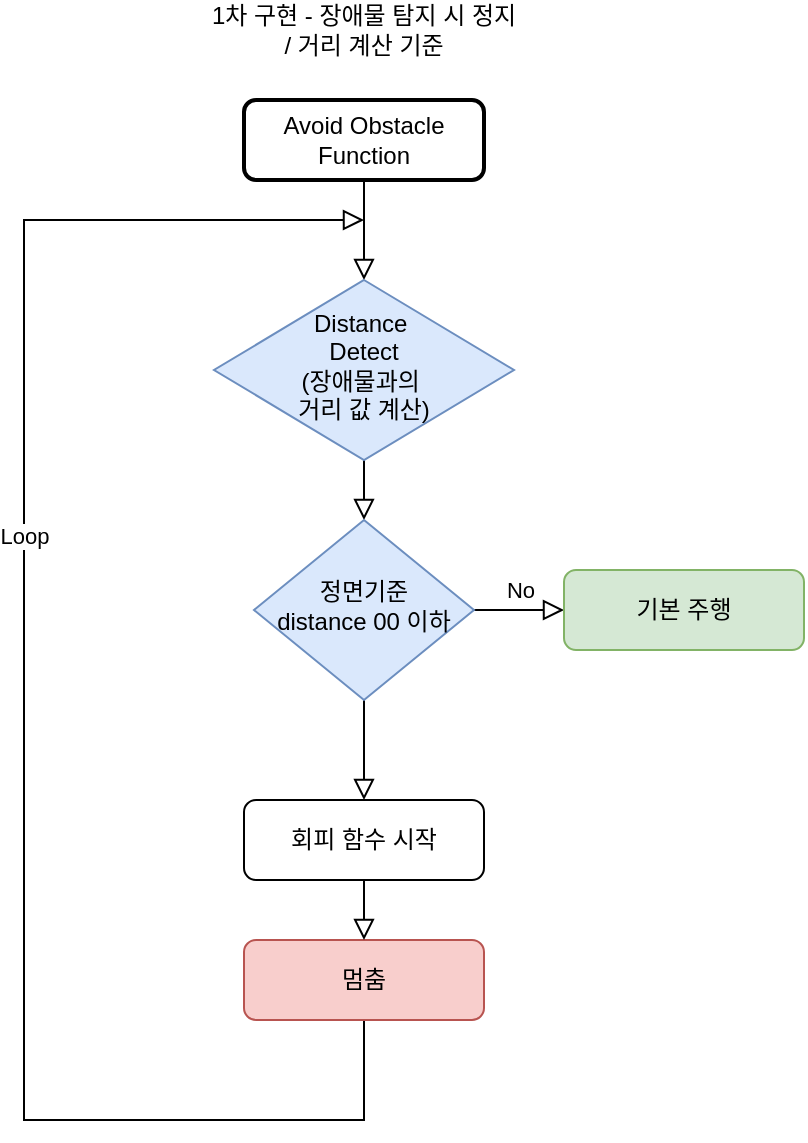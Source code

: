 <mxfile version="24.2.2" type="github" pages="2">
  <diagram id="C5RBs43oDa-KdzZeNtuy" name="장애물 회피">
    <mxGraphModel dx="582" dy="521" grid="1" gridSize="10" guides="1" tooltips="1" connect="1" arrows="1" fold="1" page="1" pageScale="1" pageWidth="827" pageHeight="1169" math="0" shadow="0">
      <root>
        <mxCell id="WIyWlLk6GJQsqaUBKTNV-0" />
        <mxCell id="WIyWlLk6GJQsqaUBKTNV-1" parent="WIyWlLk6GJQsqaUBKTNV-0" />
        <mxCell id="WIyWlLk6GJQsqaUBKTNV-2" value="" style="rounded=0;html=1;jettySize=auto;orthogonalLoop=1;fontSize=11;endArrow=block;endFill=0;endSize=8;strokeWidth=1;shadow=0;labelBackgroundColor=none;edgeStyle=orthogonalEdgeStyle;" parent="WIyWlLk6GJQsqaUBKTNV-1" source="WIyWlLk6GJQsqaUBKTNV-3" target="WIyWlLk6GJQsqaUBKTNV-6" edge="1">
          <mxGeometry relative="1" as="geometry" />
        </mxCell>
        <mxCell id="WIyWlLk6GJQsqaUBKTNV-3" value="Avoid Obstacle Function" style="rounded=1;whiteSpace=wrap;html=1;fontSize=12;glass=0;strokeWidth=2;shadow=0;" parent="WIyWlLk6GJQsqaUBKTNV-1" vertex="1">
          <mxGeometry x="160" y="80" width="120" height="40" as="geometry" />
        </mxCell>
        <mxCell id="WIyWlLk6GJQsqaUBKTNV-4" value="" style="rounded=0;html=1;jettySize=auto;orthogonalLoop=1;fontSize=11;endArrow=block;endFill=0;endSize=8;strokeWidth=1;shadow=0;labelBackgroundColor=none;edgeStyle=orthogonalEdgeStyle;" parent="WIyWlLk6GJQsqaUBKTNV-1" source="WIyWlLk6GJQsqaUBKTNV-6" target="WIyWlLk6GJQsqaUBKTNV-10" edge="1">
          <mxGeometry y="20" relative="1" as="geometry">
            <mxPoint as="offset" />
          </mxGeometry>
        </mxCell>
        <mxCell id="WIyWlLk6GJQsqaUBKTNV-6" value="Distance&amp;nbsp;&lt;div&gt;Detect&lt;br&gt;(장애물과의&amp;nbsp;&lt;/div&gt;&lt;div&gt;거리 값 계산)&lt;/div&gt;" style="rhombus;whiteSpace=wrap;html=1;shadow=0;fontFamily=Helvetica;fontSize=12;align=center;strokeWidth=1;spacing=6;spacingTop=-4;fillColor=#dae8fc;strokeColor=#6c8ebf;" parent="WIyWlLk6GJQsqaUBKTNV-1" vertex="1">
          <mxGeometry x="145" y="170" width="150" height="90" as="geometry" />
        </mxCell>
        <mxCell id="WIyWlLk6GJQsqaUBKTNV-8" value="" style="rounded=0;html=1;jettySize=auto;orthogonalLoop=1;fontSize=11;endArrow=block;endFill=0;endSize=8;strokeWidth=1;shadow=0;labelBackgroundColor=none;edgeStyle=orthogonalEdgeStyle;" parent="WIyWlLk6GJQsqaUBKTNV-1" source="WIyWlLk6GJQsqaUBKTNV-10" target="WIyWlLk6GJQsqaUBKTNV-11" edge="1">
          <mxGeometry x="-0.6" y="20" relative="1" as="geometry">
            <mxPoint as="offset" />
          </mxGeometry>
        </mxCell>
        <mxCell id="WIyWlLk6GJQsqaUBKTNV-9" value="No" style="edgeStyle=orthogonalEdgeStyle;rounded=0;html=1;jettySize=auto;orthogonalLoop=1;fontSize=11;endArrow=block;endFill=0;endSize=8;strokeWidth=1;shadow=0;labelBackgroundColor=none;" parent="WIyWlLk6GJQsqaUBKTNV-1" source="WIyWlLk6GJQsqaUBKTNV-10" target="WIyWlLk6GJQsqaUBKTNV-12" edge="1">
          <mxGeometry y="10" relative="1" as="geometry">
            <mxPoint as="offset" />
          </mxGeometry>
        </mxCell>
        <mxCell id="WIyWlLk6GJQsqaUBKTNV-10" value="정면기준&lt;div&gt;distance 00 이하&lt;/div&gt;" style="rhombus;whiteSpace=wrap;html=1;shadow=0;fontFamily=Helvetica;fontSize=12;align=center;strokeWidth=1;spacing=6;spacingTop=-4;fillColor=#dae8fc;strokeColor=#6c8ebf;" parent="WIyWlLk6GJQsqaUBKTNV-1" vertex="1">
          <mxGeometry x="165" y="290" width="110" height="90" as="geometry" />
        </mxCell>
        <mxCell id="WIyWlLk6GJQsqaUBKTNV-11" value="회피 함수 시작" style="rounded=1;whiteSpace=wrap;html=1;fontSize=12;glass=0;strokeWidth=1;shadow=0;" parent="WIyWlLk6GJQsqaUBKTNV-1" vertex="1">
          <mxGeometry x="160" y="430" width="120" height="40" as="geometry" />
        </mxCell>
        <mxCell id="WIyWlLk6GJQsqaUBKTNV-12" value="기본 주행" style="rounded=1;whiteSpace=wrap;html=1;fontSize=12;glass=0;strokeWidth=1;shadow=0;fillColor=#d5e8d4;strokeColor=#82b366;" parent="WIyWlLk6GJQsqaUBKTNV-1" vertex="1">
          <mxGeometry x="320" y="315" width="120" height="40" as="geometry" />
        </mxCell>
        <mxCell id="Fqh6-cSGDwik0ujLAvE0-13" value="" style="rounded=0;html=1;jettySize=auto;orthogonalLoop=1;fontSize=11;endArrow=block;endFill=0;endSize=8;strokeWidth=1;shadow=0;labelBackgroundColor=none;edgeStyle=orthogonalEdgeStyle;exitX=0.5;exitY=1;exitDx=0;exitDy=0;" parent="WIyWlLk6GJQsqaUBKTNV-1" source="Fqh6-cSGDwik0ujLAvE0-14" edge="1">
          <mxGeometry y="20" relative="1" as="geometry">
            <mxPoint as="offset" />
            <mxPoint x="180" y="580" as="sourcePoint" />
            <mxPoint x="220" y="140" as="targetPoint" />
            <Array as="points">
              <mxPoint x="220" y="590" />
              <mxPoint x="50" y="590" />
              <mxPoint x="50" y="140" />
            </Array>
          </mxGeometry>
        </mxCell>
        <mxCell id="Fqh6-cSGDwik0ujLAvE0-41" value="Loop" style="edgeLabel;html=1;align=center;verticalAlign=middle;resizable=0;points=[];" parent="Fqh6-cSGDwik0ujLAvE0-13" vertex="1" connectable="0">
          <mxGeometry x="0.222" relative="1" as="geometry">
            <mxPoint y="1" as="offset" />
          </mxGeometry>
        </mxCell>
        <mxCell id="Fqh6-cSGDwik0ujLAvE0-14" value="멈춤" style="rounded=1;whiteSpace=wrap;html=1;fontSize=12;glass=0;strokeWidth=1;shadow=0;fillColor=#f8cecc;strokeColor=#b85450;" parent="WIyWlLk6GJQsqaUBKTNV-1" vertex="1">
          <mxGeometry x="160" y="500" width="120" height="40" as="geometry" />
        </mxCell>
        <mxCell id="Fqh6-cSGDwik0ujLAvE0-17" value="" style="rounded=0;html=1;jettySize=auto;orthogonalLoop=1;fontSize=11;endArrow=block;endFill=0;endSize=8;strokeWidth=1;shadow=0;labelBackgroundColor=none;edgeStyle=orthogonalEdgeStyle;exitX=0.5;exitY=1;exitDx=0;exitDy=0;entryX=0.5;entryY=0;entryDx=0;entryDy=0;" parent="WIyWlLk6GJQsqaUBKTNV-1" source="WIyWlLk6GJQsqaUBKTNV-11" target="Fqh6-cSGDwik0ujLAvE0-14" edge="1">
          <mxGeometry x="-0.6" y="20" relative="1" as="geometry">
            <mxPoint as="offset" />
            <mxPoint x="230" y="390" as="sourcePoint" />
            <mxPoint x="230" y="440" as="targetPoint" />
            <Array as="points">
              <mxPoint x="220" y="480" />
              <mxPoint x="220" y="480" />
            </Array>
          </mxGeometry>
        </mxCell>
        <mxCell id="Fqh6-cSGDwik0ujLAvE0-36" value="1차 구현 - 장애물 탐지 시 정지&lt;div&gt;/ 거리 계산 기준&lt;/div&gt;" style="text;html=1;align=center;verticalAlign=middle;whiteSpace=wrap;rounded=0;" parent="WIyWlLk6GJQsqaUBKTNV-1" vertex="1">
          <mxGeometry x="120" y="30" width="200" height="30" as="geometry" />
        </mxCell>
      </root>
    </mxGraphModel>
  </diagram>
  <diagram id="fCtqGtclymZNNRJB8jqJ" name="페이지-2">
    <mxGraphModel dx="2163" dy="1631" grid="0" gridSize="10" guides="1" tooltips="1" connect="1" arrows="1" fold="1" page="0" pageScale="1" pageWidth="827" pageHeight="1169" math="0" shadow="0">
      <root>
        <mxCell id="0" />
        <mxCell id="1" parent="0" />
        <mxCell id="c185-00E7AvH8evuDopH-1" value="" style="rounded=0;html=1;jettySize=auto;orthogonalLoop=1;fontSize=11;endArrow=block;endFill=0;endSize=8;strokeWidth=1;shadow=0;labelBackgroundColor=none;edgeStyle=orthogonalEdgeStyle;" edge="1" parent="1" source="c185-00E7AvH8evuDopH-2" target="c185-00E7AvH8evuDopH-4">
          <mxGeometry relative="1" as="geometry" />
        </mxCell>
        <mxCell id="c185-00E7AvH8evuDopH-2" value="Avoid Obstacle Function" style="rounded=1;whiteSpace=wrap;html=1;fontSize=12;glass=0;strokeWidth=1;shadow=0;" vertex="1" parent="1">
          <mxGeometry x="680" y="80" width="120" height="40" as="geometry" />
        </mxCell>
        <mxCell id="c185-00E7AvH8evuDopH-3" value="" style="rounded=0;html=1;jettySize=auto;orthogonalLoop=1;fontSize=11;endArrow=block;endFill=0;endSize=8;strokeWidth=1;shadow=0;labelBackgroundColor=none;edgeStyle=orthogonalEdgeStyle;" edge="1" parent="1" source="c185-00E7AvH8evuDopH-4" target="c185-00E7AvH8evuDopH-7">
          <mxGeometry y="20" relative="1" as="geometry">
            <mxPoint as="offset" />
          </mxGeometry>
        </mxCell>
        <mxCell id="c185-00E7AvH8evuDopH-4" value="Distance&amp;nbsp;&lt;div&gt;Detect&lt;/div&gt;" style="rhombus;whiteSpace=wrap;html=1;shadow=0;fontFamily=Helvetica;fontSize=12;align=center;strokeWidth=1;spacing=6;spacingTop=-4;" vertex="1" parent="1">
          <mxGeometry x="690" y="160" width="100" height="80" as="geometry" />
        </mxCell>
        <mxCell id="c185-00E7AvH8evuDopH-5" value="" style="rounded=0;html=1;jettySize=auto;orthogonalLoop=1;fontSize=11;endArrow=block;endFill=0;endSize=8;strokeWidth=1;shadow=0;labelBackgroundColor=none;edgeStyle=orthogonalEdgeStyle;" edge="1" parent="1" source="c185-00E7AvH8evuDopH-7" target="c185-00E7AvH8evuDopH-8">
          <mxGeometry x="-0.6" y="20" relative="1" as="geometry">
            <mxPoint as="offset" />
          </mxGeometry>
        </mxCell>
        <mxCell id="c185-00E7AvH8evuDopH-6" value="No" style="edgeStyle=orthogonalEdgeStyle;rounded=0;html=1;jettySize=auto;orthogonalLoop=1;fontSize=11;endArrow=block;endFill=0;endSize=8;strokeWidth=1;shadow=0;labelBackgroundColor=none;" edge="1" parent="1" source="c185-00E7AvH8evuDopH-7" target="c185-00E7AvH8evuDopH-9">
          <mxGeometry y="10" relative="1" as="geometry">
            <mxPoint as="offset" />
          </mxGeometry>
        </mxCell>
        <mxCell id="c185-00E7AvH8evuDopH-7" value="정면기준&lt;div&gt;distance 00 이하&lt;/div&gt;" style="rhombus;whiteSpace=wrap;html=1;shadow=0;fontFamily=Helvetica;fontSize=12;align=center;strokeWidth=1;spacing=6;spacingTop=-4;" vertex="1" parent="1">
          <mxGeometry x="685" y="270" width="110" height="90" as="geometry" />
        </mxCell>
        <mxCell id="c185-00E7AvH8evuDopH-8" value="정면 탐지" style="rounded=1;whiteSpace=wrap;html=1;fontSize=12;glass=0;strokeWidth=1;shadow=0;" vertex="1" parent="1">
          <mxGeometry x="680" y="410" width="120" height="40" as="geometry" />
        </mxCell>
        <mxCell id="c185-00E7AvH8evuDopH-9" value="기본 주행" style="rounded=1;whiteSpace=wrap;html=1;fontSize=12;glass=0;strokeWidth=1;shadow=0;" vertex="1" parent="1">
          <mxGeometry x="840" y="295" width="120" height="40" as="geometry" />
        </mxCell>
        <mxCell id="c185-00E7AvH8evuDopH-10" style="edgeStyle=orthogonalEdgeStyle;rounded=0;orthogonalLoop=1;jettySize=auto;html=1;exitX=0.5;exitY=1;exitDx=0;exitDy=0;entryX=0.5;entryY=0;entryDx=0;entryDy=0;" edge="1" parent="1" source="c185-00E7AvH8evuDopH-11" target="c185-00E7AvH8evuDopH-18">
          <mxGeometry relative="1" as="geometry" />
        </mxCell>
        <mxCell id="c185-00E7AvH8evuDopH-11" value="오른쪽 탐지" style="rounded=1;whiteSpace=wrap;html=1;fontSize=12;glass=0;strokeWidth=1;shadow=0;" vertex="1" parent="1">
          <mxGeometry x="820" y="410" width="120" height="40" as="geometry" />
        </mxCell>
        <mxCell id="c185-00E7AvH8evuDopH-12" style="edgeStyle=orthogonalEdgeStyle;rounded=0;orthogonalLoop=1;jettySize=auto;html=1;exitX=0.5;exitY=1;exitDx=0;exitDy=0;entryX=0.5;entryY=0;entryDx=0;entryDy=0;" edge="1" parent="1" source="c185-00E7AvH8evuDopH-13" target="c185-00E7AvH8evuDopH-20">
          <mxGeometry relative="1" as="geometry" />
        </mxCell>
        <mxCell id="c185-00E7AvH8evuDopH-13" value="왼쪽 탐지" style="rounded=1;whiteSpace=wrap;html=1;fontSize=12;glass=0;strokeWidth=1;shadow=0;" vertex="1" parent="1">
          <mxGeometry x="540" y="410" width="120" height="40" as="geometry" />
        </mxCell>
        <mxCell id="c185-00E7AvH8evuDopH-14" value="Touch" style="edgeStyle=orthogonalEdgeStyle;rounded=0;html=1;jettySize=auto;orthogonalLoop=1;fontSize=11;endArrow=block;endFill=0;endSize=8;strokeWidth=1;shadow=0;labelBackgroundColor=none;entryX=0.5;entryY=0;entryDx=0;entryDy=0;" edge="1" parent="1" target="c185-00E7AvH8evuDopH-11">
          <mxGeometry y="10" relative="1" as="geometry">
            <mxPoint as="offset" />
            <mxPoint x="740" y="380" as="sourcePoint" />
            <mxPoint x="785" y="380" as="targetPoint" />
          </mxGeometry>
        </mxCell>
        <mxCell id="c185-00E7AvH8evuDopH-15" value="Near by" style="edgeStyle=orthogonalEdgeStyle;rounded=0;html=1;jettySize=auto;orthogonalLoop=1;fontSize=11;endArrow=block;endFill=0;endSize=8;strokeWidth=1;shadow=0;labelBackgroundColor=none;" edge="1" parent="1">
          <mxGeometry x="-0.518" y="-11" relative="1" as="geometry">
            <mxPoint as="offset" />
            <mxPoint x="740" y="380" as="sourcePoint" />
            <mxPoint x="600" y="410" as="targetPoint" />
            <Array as="points">
              <mxPoint x="740" y="380" />
              <mxPoint x="740" y="381" />
              <mxPoint x="600" y="381" />
            </Array>
          </mxGeometry>
        </mxCell>
        <mxCell id="c185-00E7AvH8evuDopH-16" value="" style="rounded=0;html=1;jettySize=auto;orthogonalLoop=1;fontSize=11;endArrow=block;endFill=0;endSize=8;strokeWidth=1;shadow=0;labelBackgroundColor=none;edgeStyle=orthogonalEdgeStyle;" edge="1" parent="1">
          <mxGeometry y="20" relative="1" as="geometry">
            <mxPoint as="offset" />
            <mxPoint x="750" y="690" as="sourcePoint" />
            <mxPoint x="740" y="130" as="targetPoint" />
            <Array as="points">
              <mxPoint x="530" y="690" />
              <mxPoint x="530" y="130" />
            </Array>
          </mxGeometry>
        </mxCell>
        <mxCell id="c185-00E7AvH8evuDopH-17" style="edgeStyle=orthogonalEdgeStyle;rounded=0;orthogonalLoop=1;jettySize=auto;html=1;exitX=0.5;exitY=1;exitDx=0;exitDy=0;" edge="1" parent="1" source="c185-00E7AvH8evuDopH-18">
          <mxGeometry relative="1" as="geometry">
            <mxPoint x="750" y="690" as="targetPoint" />
            <Array as="points">
              <mxPoint x="880" y="670" />
              <mxPoint x="751" y="670" />
              <mxPoint x="751" y="690" />
            </Array>
          </mxGeometry>
        </mxCell>
        <mxCell id="c185-00E7AvH8evuDopH-18" value="Turn Left" style="rounded=1;whiteSpace=wrap;html=1;fontSize=12;glass=0;strokeWidth=1;shadow=0;" vertex="1" parent="1">
          <mxGeometry x="820" y="480" width="120" height="40" as="geometry" />
        </mxCell>
        <mxCell id="c185-00E7AvH8evuDopH-19" style="edgeStyle=orthogonalEdgeStyle;rounded=0;orthogonalLoop=1;jettySize=auto;html=1;exitX=0.5;exitY=1;exitDx=0;exitDy=0;" edge="1" parent="1" source="c185-00E7AvH8evuDopH-20">
          <mxGeometry relative="1" as="geometry">
            <mxPoint x="750" y="690" as="targetPoint" />
            <Array as="points">
              <mxPoint x="600" y="670" />
              <mxPoint x="751" y="670" />
              <mxPoint x="751" y="690" />
            </Array>
          </mxGeometry>
        </mxCell>
        <mxCell id="c185-00E7AvH8evuDopH-20" value="Turn Right" style="rounded=1;whiteSpace=wrap;html=1;fontSize=12;glass=0;strokeWidth=1;shadow=0;" vertex="1" parent="1">
          <mxGeometry x="540" y="480" width="120" height="40" as="geometry" />
        </mxCell>
        <mxCell id="c185-00E7AvH8evuDopH-21" value="" style="rounded=0;html=1;jettySize=auto;orthogonalLoop=1;fontSize=11;endArrow=block;endFill=0;endSize=8;strokeWidth=1;shadow=0;labelBackgroundColor=none;edgeStyle=orthogonalEdgeStyle;exitX=0.5;exitY=1;exitDx=0;exitDy=0;entryX=0.5;entryY=0;entryDx=0;entryDy=0;" edge="1" parent="1" source="c185-00E7AvH8evuDopH-8">
          <mxGeometry x="-0.6" y="20" relative="1" as="geometry">
            <mxPoint as="offset" />
            <mxPoint x="750" y="370" as="sourcePoint" />
            <mxPoint x="740" y="480" as="targetPoint" />
            <Array as="points">
              <mxPoint x="740" y="460" />
              <mxPoint x="740" y="460" />
            </Array>
          </mxGeometry>
        </mxCell>
        <mxCell id="c185-00E7AvH8evuDopH-22" value="2차 구현 - 장애물 회피 (오른쪽, 왼쪽)" style="text;html=1;align=center;verticalAlign=middle;whiteSpace=wrap;rounded=0;" vertex="1" parent="1">
          <mxGeometry x="640" y="30" width="200" height="30" as="geometry" />
        </mxCell>
        <mxCell id="c185-00E7AvH8evuDopH-23" style="edgeStyle=orthogonalEdgeStyle;rounded=0;orthogonalLoop=1;jettySize=auto;html=1;exitX=0;exitY=0.5;exitDx=0;exitDy=0;entryX=0.5;entryY=0;entryDx=0;entryDy=0;" edge="1" parent="1" source="c185-00E7AvH8evuDopH-25" target="c185-00E7AvH8evuDopH-27">
          <mxGeometry relative="1" as="geometry">
            <Array as="points">
              <mxPoint x="685" y="510" />
            </Array>
          </mxGeometry>
        </mxCell>
        <mxCell id="c185-00E7AvH8evuDopH-24" style="edgeStyle=orthogonalEdgeStyle;rounded=0;orthogonalLoop=1;jettySize=auto;html=1;exitX=1;exitY=0.5;exitDx=0;exitDy=0;entryX=0.5;entryY=0;entryDx=0;entryDy=0;" edge="1" parent="1" source="c185-00E7AvH8evuDopH-25" target="c185-00E7AvH8evuDopH-29">
          <mxGeometry relative="1" as="geometry">
            <Array as="points">
              <mxPoint x="805" y="510" />
            </Array>
          </mxGeometry>
        </mxCell>
        <mxCell id="c185-00E7AvH8evuDopH-25" value="어느 쪽으로 더 가까운지" style="rhombus;whiteSpace=wrap;html=1;shadow=0;fontFamily=Helvetica;fontSize=12;align=center;strokeWidth=1;spacing=6;spacingTop=-4;" vertex="1" parent="1">
          <mxGeometry x="690" y="480" width="100" height="60" as="geometry" />
        </mxCell>
        <mxCell id="c185-00E7AvH8evuDopH-26" style="edgeStyle=orthogonalEdgeStyle;rounded=0;orthogonalLoop=1;jettySize=auto;html=1;exitX=0.5;exitY=1;exitDx=0;exitDy=0;" edge="1" parent="1" source="c185-00E7AvH8evuDopH-27">
          <mxGeometry relative="1" as="geometry">
            <mxPoint x="750" y="690" as="targetPoint" />
          </mxGeometry>
        </mxCell>
        <mxCell id="c185-00E7AvH8evuDopH-27" value="Go Right" style="rounded=1;whiteSpace=wrap;html=1;fontSize=12;glass=0;strokeWidth=1;shadow=0;" vertex="1" parent="1">
          <mxGeometry x="640" y="565" width="90" height="40" as="geometry" />
        </mxCell>
        <mxCell id="c185-00E7AvH8evuDopH-28" style="edgeStyle=orthogonalEdgeStyle;rounded=0;orthogonalLoop=1;jettySize=auto;html=1;exitX=0.5;exitY=1;exitDx=0;exitDy=0;" edge="1" parent="1" source="c185-00E7AvH8evuDopH-29">
          <mxGeometry relative="1" as="geometry">
            <mxPoint x="750" y="690" as="targetPoint" />
          </mxGeometry>
        </mxCell>
        <mxCell id="c185-00E7AvH8evuDopH-29" value="GO Left" style="rounded=1;whiteSpace=wrap;html=1;fontSize=12;glass=0;strokeWidth=1;shadow=0;" vertex="1" parent="1">
          <mxGeometry x="760" y="565" width="90" height="40" as="geometry" />
        </mxCell>
        <mxCell id="dia3iOVRhNPCgA4ARgg4-1" value="" style="rounded=0;html=1;jettySize=auto;orthogonalLoop=1;fontSize=11;endArrow=block;endFill=0;endSize=8;strokeWidth=1;shadow=0;labelBackgroundColor=none;edgeStyle=orthogonalEdgeStyle;" edge="1" parent="1" source="dia3iOVRhNPCgA4ARgg4-2" target="dia3iOVRhNPCgA4ARgg4-4">
          <mxGeometry relative="1" as="geometry" />
        </mxCell>
        <mxCell id="dia3iOVRhNPCgA4ARgg4-2" value="Avoid Obstacle Function" style="rounded=1;whiteSpace=wrap;html=1;fontSize=12;glass=0;strokeWidth=2;shadow=0;" vertex="1" parent="1">
          <mxGeometry x="188.86" y="74" width="120" height="40" as="geometry" />
        </mxCell>
        <mxCell id="dia3iOVRhNPCgA4ARgg4-3" value="" style="rounded=0;html=1;jettySize=auto;orthogonalLoop=1;fontSize=11;endArrow=block;endFill=0;endSize=8;strokeWidth=1;shadow=0;labelBackgroundColor=none;edgeStyle=orthogonalEdgeStyle;" edge="1" parent="1" source="dia3iOVRhNPCgA4ARgg4-4" target="dia3iOVRhNPCgA4ARgg4-7">
          <mxGeometry y="20" relative="1" as="geometry">
            <mxPoint as="offset" />
          </mxGeometry>
        </mxCell>
        <mxCell id="dia3iOVRhNPCgA4ARgg4-4" value="Distance&amp;nbsp;&lt;div&gt;Detect&lt;br&gt;(장애물과의&amp;nbsp;&lt;/div&gt;&lt;div&gt;거리 값 계산)&lt;/div&gt;" style="rhombus;whiteSpace=wrap;html=1;shadow=0;fontFamily=Helvetica;fontSize=12;align=center;strokeWidth=1;spacing=6;spacingTop=-4;fillColor=#dae8fc;strokeColor=#6c8ebf;" vertex="1" parent="1">
          <mxGeometry x="173.86" y="164" width="150" height="90" as="geometry" />
        </mxCell>
        <mxCell id="dia3iOVRhNPCgA4ARgg4-5" value="" style="rounded=0;html=1;jettySize=auto;orthogonalLoop=1;fontSize=11;endArrow=block;endFill=0;endSize=8;strokeWidth=1;shadow=0;labelBackgroundColor=none;edgeStyle=orthogonalEdgeStyle;" edge="1" parent="1" source="dia3iOVRhNPCgA4ARgg4-7" target="dia3iOVRhNPCgA4ARgg4-8">
          <mxGeometry x="-0.6" y="20" relative="1" as="geometry">
            <mxPoint as="offset" />
          </mxGeometry>
        </mxCell>
        <mxCell id="dia3iOVRhNPCgA4ARgg4-6" value="No" style="edgeStyle=orthogonalEdgeStyle;rounded=0;html=1;jettySize=auto;orthogonalLoop=1;fontSize=11;endArrow=block;endFill=0;endSize=8;strokeWidth=1;shadow=0;labelBackgroundColor=none;" edge="1" parent="1" source="dia3iOVRhNPCgA4ARgg4-7" target="dia3iOVRhNPCgA4ARgg4-9">
          <mxGeometry y="10" relative="1" as="geometry">
            <mxPoint as="offset" />
          </mxGeometry>
        </mxCell>
        <mxCell id="dia3iOVRhNPCgA4ARgg4-7" value="정면기준&lt;div&gt;distance 00 이하&lt;/div&gt;" style="rhombus;whiteSpace=wrap;html=1;shadow=0;fontFamily=Helvetica;fontSize=12;align=center;strokeWidth=1;spacing=6;spacingTop=-4;fillColor=#dae8fc;strokeColor=#6c8ebf;" vertex="1" parent="1">
          <mxGeometry x="193.86" y="284" width="110" height="90" as="geometry" />
        </mxCell>
        <mxCell id="dia3iOVRhNPCgA4ARgg4-8" value="회피 함수 시작" style="rounded=1;whiteSpace=wrap;html=1;fontSize=12;glass=0;strokeWidth=1;shadow=0;" vertex="1" parent="1">
          <mxGeometry x="188.86" y="404" width="120" height="40" as="geometry" />
        </mxCell>
        <mxCell id="dia3iOVRhNPCgA4ARgg4-9" value="기본 주행" style="rounded=1;whiteSpace=wrap;html=1;fontSize=12;glass=0;strokeWidth=1;shadow=0;fillColor=#d5e8d4;strokeColor=#82b366;" vertex="1" parent="1">
          <mxGeometry x="348.86" y="309" width="120" height="40" as="geometry" />
        </mxCell>
        <mxCell id="dia3iOVRhNPCgA4ARgg4-10" style="edgeStyle=orthogonalEdgeStyle;rounded=0;orthogonalLoop=1;jettySize=auto;html=1;exitX=0.5;exitY=1;exitDx=0;exitDy=0;entryX=0.5;entryY=0;entryDx=0;entryDy=0;" edge="1" parent="1" source="dia3iOVRhNPCgA4ARgg4-11" target="dia3iOVRhNPCgA4ARgg4-18">
          <mxGeometry relative="1" as="geometry" />
        </mxCell>
        <mxCell id="dia3iOVRhNPCgA4ARgg4-11" value="멈춤" style="rounded=1;whiteSpace=wrap;html=1;fontSize=12;glass=0;strokeWidth=1;shadow=0;fillColor=#f8cecc;strokeColor=#b85450;" vertex="1" parent="1">
          <mxGeometry x="188.86" y="474" width="120" height="40" as="geometry" />
        </mxCell>
        <mxCell id="dia3iOVRhNPCgA4ARgg4-12" value="" style="rounded=0;html=1;jettySize=auto;orthogonalLoop=1;fontSize=11;endArrow=block;endFill=0;endSize=8;strokeWidth=1;shadow=0;labelBackgroundColor=none;edgeStyle=orthogonalEdgeStyle;exitX=0.5;exitY=1;exitDx=0;exitDy=0;entryX=0.5;entryY=0;entryDx=0;entryDy=0;" edge="1" parent="1" source="dia3iOVRhNPCgA4ARgg4-8" target="dia3iOVRhNPCgA4ARgg4-11">
          <mxGeometry x="-0.6" y="20" relative="1" as="geometry">
            <mxPoint as="offset" />
            <mxPoint x="258.86" y="364" as="sourcePoint" />
            <mxPoint x="258.86" y="414" as="targetPoint" />
            <Array as="points">
              <mxPoint x="248.86" y="454" />
              <mxPoint x="248.86" y="454" />
            </Array>
          </mxGeometry>
        </mxCell>
        <mxCell id="dia3iOVRhNPCgA4ARgg4-13" value="1차 구현 - 장애물 탐지 시 정지&amp;nbsp;&lt;div&gt;/ Thread 이용 버전&lt;/div&gt;" style="text;html=1;align=center;verticalAlign=middle;whiteSpace=wrap;rounded=0;" vertex="1" parent="1">
          <mxGeometry x="148.86" y="24" width="200" height="30" as="geometry" />
        </mxCell>
        <mxCell id="dia3iOVRhNPCgA4ARgg4-14" style="edgeStyle=orthogonalEdgeStyle;rounded=0;orthogonalLoop=1;jettySize=auto;html=1;exitX=1;exitY=0.5;exitDx=0;exitDy=0;entryX=1;entryY=0.5;entryDx=0;entryDy=0;" edge="1" parent="1" source="dia3iOVRhNPCgA4ARgg4-18" target="dia3iOVRhNPCgA4ARgg4-11">
          <mxGeometry relative="1" as="geometry" />
        </mxCell>
        <mxCell id="dia3iOVRhNPCgA4ARgg4-15" value="존재함" style="edgeLabel;html=1;align=center;verticalAlign=middle;resizable=0;points=[];" vertex="1" connectable="0" parent="dia3iOVRhNPCgA4ARgg4-14">
          <mxGeometry x="-0.157" relative="1" as="geometry">
            <mxPoint as="offset" />
          </mxGeometry>
        </mxCell>
        <mxCell id="dia3iOVRhNPCgA4ARgg4-16" style="edgeStyle=orthogonalEdgeStyle;rounded=0;orthogonalLoop=1;jettySize=auto;html=1;exitX=0.5;exitY=1;exitDx=0;exitDy=0;" edge="1" parent="1" source="dia3iOVRhNPCgA4ARgg4-18">
          <mxGeometry relative="1" as="geometry">
            <mxPoint x="248.527" y="674" as="targetPoint" />
          </mxGeometry>
        </mxCell>
        <mxCell id="dia3iOVRhNPCgA4ARgg4-17" value="존재 안함" style="edgeLabel;html=1;align=center;verticalAlign=middle;resizable=0;points=[];" vertex="1" connectable="0" parent="dia3iOVRhNPCgA4ARgg4-16">
          <mxGeometry x="-0.158" y="-2" relative="1" as="geometry">
            <mxPoint y="1" as="offset" />
          </mxGeometry>
        </mxCell>
        <mxCell id="dia3iOVRhNPCgA4ARgg4-18" value="장애물 존재 여부" style="rhombus;whiteSpace=wrap;html=1;shadow=0;fontFamily=Helvetica;fontSize=12;align=center;strokeWidth=1;spacing=6;spacingTop=-4;fillColor=#dae8fc;strokeColor=#6c8ebf;" vertex="1" parent="1">
          <mxGeometry x="181.36" y="543" width="135" height="90" as="geometry" />
        </mxCell>
        <mxCell id="dia3iOVRhNPCgA4ARgg4-19" style="edgeStyle=orthogonalEdgeStyle;rounded=0;orthogonalLoop=1;jettySize=auto;html=1;exitX=0.5;exitY=1;exitDx=0;exitDy=0;entryX=0.5;entryY=0;entryDx=0;entryDy=0;" edge="1" parent="1" source="dia3iOVRhNPCgA4ARgg4-20" target="dia3iOVRhNPCgA4ARgg4-23">
          <mxGeometry relative="1" as="geometry" />
        </mxCell>
        <mxCell id="dia3iOVRhNPCgA4ARgg4-20" value="Thread에서 대기" style="rounded=1;whiteSpace=wrap;html=1;fontSize=12;glass=0;strokeWidth=1;shadow=0;" vertex="1" parent="1">
          <mxGeometry x="188.86" y="664" width="120" height="40" as="geometry" />
        </mxCell>
        <mxCell id="dia3iOVRhNPCgA4ARgg4-21" style="edgeStyle=orthogonalEdgeStyle;rounded=0;orthogonalLoop=1;jettySize=auto;html=1;exitX=0.5;exitY=1;exitDx=0;exitDy=0;" edge="1" parent="1" source="dia3iOVRhNPCgA4ARgg4-23">
          <mxGeometry relative="1" as="geometry">
            <mxPoint x="248.527" y="134" as="targetPoint" />
            <Array as="points">
              <mxPoint x="248.86" y="794" />
              <mxPoint x="58.86" y="794" />
              <mxPoint x="58.86" y="134" />
            </Array>
          </mxGeometry>
        </mxCell>
        <mxCell id="dia3iOVRhNPCgA4ARgg4-22" value="Loop" style="edgeLabel;html=1;align=center;verticalAlign=middle;resizable=0;points=[];" vertex="1" connectable="0" parent="dia3iOVRhNPCgA4ARgg4-21">
          <mxGeometry x="0.267" y="-3" relative="1" as="geometry">
            <mxPoint as="offset" />
          </mxGeometry>
        </mxCell>
        <mxCell id="dia3iOVRhNPCgA4ARgg4-23" value="주행 시작" style="rounded=1;whiteSpace=wrap;html=1;fontSize=12;glass=0;strokeWidth=1;shadow=0;fillColor=#d5e8d4;strokeColor=#82b366;" vertex="1" parent="1">
          <mxGeometry x="188.86" y="734" width="120" height="40" as="geometry" />
        </mxCell>
      </root>
    </mxGraphModel>
  </diagram>
</mxfile>
